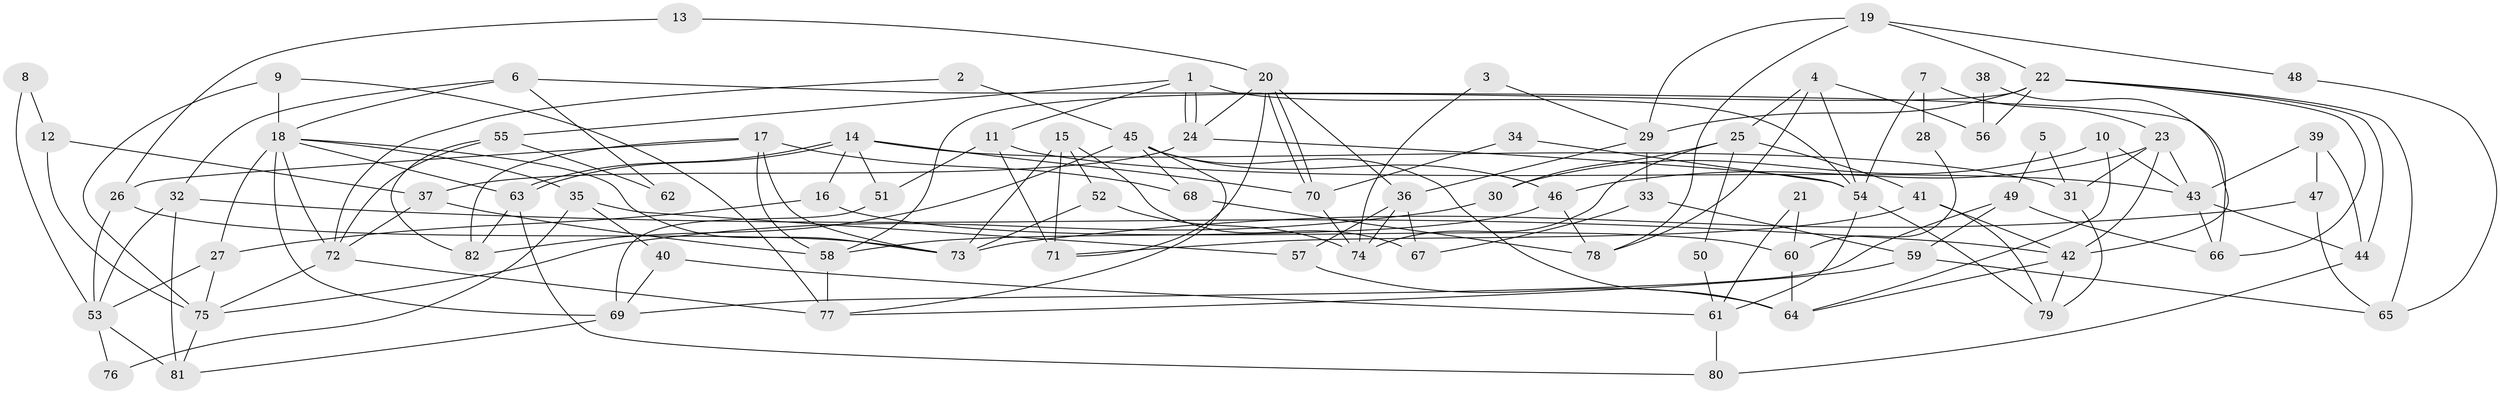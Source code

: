 // coarse degree distribution, {7: 0.1951219512195122, 3: 0.17073170731707318, 4: 0.12195121951219512, 5: 0.21951219512195122, 8: 0.024390243902439025, 6: 0.17073170731707318, 2: 0.07317073170731707, 10: 0.024390243902439025}
// Generated by graph-tools (version 1.1) at 2025/37/03/04/25 23:37:10]
// undirected, 82 vertices, 164 edges
graph export_dot {
  node [color=gray90,style=filled];
  1;
  2;
  3;
  4;
  5;
  6;
  7;
  8;
  9;
  10;
  11;
  12;
  13;
  14;
  15;
  16;
  17;
  18;
  19;
  20;
  21;
  22;
  23;
  24;
  25;
  26;
  27;
  28;
  29;
  30;
  31;
  32;
  33;
  34;
  35;
  36;
  37;
  38;
  39;
  40;
  41;
  42;
  43;
  44;
  45;
  46;
  47;
  48;
  49;
  50;
  51;
  52;
  53;
  54;
  55;
  56;
  57;
  58;
  59;
  60;
  61;
  62;
  63;
  64;
  65;
  66;
  67;
  68;
  69;
  70;
  71;
  72;
  73;
  74;
  75;
  76;
  77;
  78;
  79;
  80;
  81;
  82;
  1 -- 54;
  1 -- 24;
  1 -- 24;
  1 -- 11;
  1 -- 55;
  2 -- 72;
  2 -- 45;
  3 -- 74;
  3 -- 29;
  4 -- 54;
  4 -- 78;
  4 -- 25;
  4 -- 56;
  5 -- 31;
  5 -- 49;
  6 -- 32;
  6 -- 18;
  6 -- 62;
  6 -- 66;
  7 -- 54;
  7 -- 23;
  7 -- 28;
  8 -- 12;
  8 -- 53;
  9 -- 18;
  9 -- 75;
  9 -- 77;
  10 -- 64;
  10 -- 43;
  10 -- 30;
  11 -- 43;
  11 -- 51;
  11 -- 71;
  12 -- 75;
  12 -- 37;
  13 -- 26;
  13 -- 20;
  14 -- 63;
  14 -- 63;
  14 -- 51;
  14 -- 16;
  14 -- 31;
  14 -- 70;
  15 -- 52;
  15 -- 73;
  15 -- 67;
  15 -- 71;
  16 -- 27;
  16 -- 60;
  17 -- 58;
  17 -- 68;
  17 -- 26;
  17 -- 73;
  17 -- 82;
  18 -- 69;
  18 -- 72;
  18 -- 27;
  18 -- 35;
  18 -- 63;
  18 -- 73;
  19 -- 22;
  19 -- 29;
  19 -- 48;
  19 -- 78;
  20 -- 70;
  20 -- 70;
  20 -- 71;
  20 -- 24;
  20 -- 36;
  21 -- 61;
  21 -- 60;
  22 -- 44;
  22 -- 58;
  22 -- 29;
  22 -- 56;
  22 -- 65;
  22 -- 66;
  23 -- 42;
  23 -- 46;
  23 -- 31;
  23 -- 43;
  24 -- 37;
  24 -- 54;
  25 -- 30;
  25 -- 41;
  25 -- 50;
  25 -- 74;
  26 -- 73;
  26 -- 53;
  27 -- 53;
  27 -- 75;
  28 -- 60;
  29 -- 36;
  29 -- 33;
  30 -- 75;
  31 -- 79;
  32 -- 81;
  32 -- 42;
  32 -- 53;
  33 -- 67;
  33 -- 59;
  34 -- 54;
  34 -- 70;
  35 -- 57;
  35 -- 40;
  35 -- 76;
  36 -- 74;
  36 -- 57;
  36 -- 67;
  37 -- 72;
  37 -- 58;
  38 -- 42;
  38 -- 56;
  39 -- 44;
  39 -- 43;
  39 -- 47;
  40 -- 69;
  40 -- 61;
  41 -- 71;
  41 -- 42;
  41 -- 79;
  42 -- 79;
  42 -- 64;
  43 -- 66;
  43 -- 44;
  44 -- 80;
  45 -- 77;
  45 -- 82;
  45 -- 46;
  45 -- 64;
  45 -- 68;
  46 -- 58;
  46 -- 78;
  47 -- 73;
  47 -- 65;
  48 -- 65;
  49 -- 66;
  49 -- 59;
  49 -- 69;
  50 -- 61;
  51 -- 69;
  52 -- 74;
  52 -- 73;
  53 -- 76;
  53 -- 81;
  54 -- 79;
  54 -- 61;
  55 -- 82;
  55 -- 62;
  55 -- 72;
  57 -- 64;
  58 -- 77;
  59 -- 65;
  59 -- 77;
  60 -- 64;
  61 -- 80;
  63 -- 80;
  63 -- 82;
  68 -- 78;
  69 -- 81;
  70 -- 74;
  72 -- 77;
  72 -- 75;
  75 -- 81;
}
